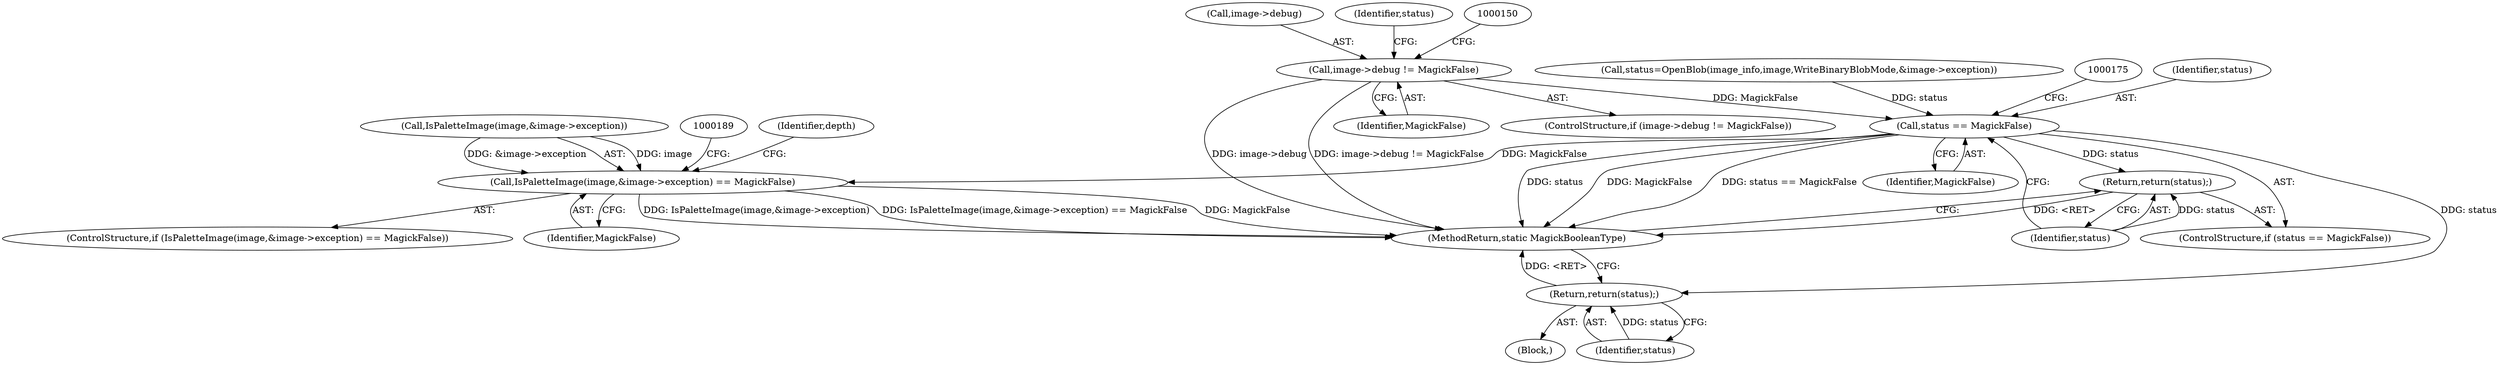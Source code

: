 digraph "0_ImageMagick_6233ef75bb973745ab1092b59aea8fe316f09074@pointer" {
"1000144" [label="(Call,image->debug != MagickFalse)"];
"1000169" [label="(Call,status == MagickFalse)"];
"1000172" [label="(Return,return(status);)"];
"1000180" [label="(Call,IsPaletteImage(image,&image->exception) == MagickFalse)"];
"1000559" [label="(Return,return(status);)"];
"1000180" [label="(Call,IsPaletteImage(image,&image->exception) == MagickFalse)"];
"1000169" [label="(Call,status == MagickFalse)"];
"1000148" [label="(Identifier,MagickFalse)"];
"1000143" [label="(ControlStructure,if (image->debug != MagickFalse))"];
"1000561" [label="(MethodReturn,static MagickBooleanType)"];
"1000179" [label="(ControlStructure,if (IsPaletteImage(image,&image->exception) == MagickFalse))"];
"1000172" [label="(Return,return(status);)"];
"1000559" [label="(Return,return(status);)"];
"1000107" [label="(Block,)"];
"1000145" [label="(Call,image->debug)"];
"1000144" [label="(Call,image->debug != MagickFalse)"];
"1000181" [label="(Call,IsPaletteImage(image,&image->exception))"];
"1000187" [label="(Identifier,MagickFalse)"];
"1000159" [label="(Identifier,status)"];
"1000194" [label="(Identifier,depth)"];
"1000170" [label="(Identifier,status)"];
"1000173" [label="(Identifier,status)"];
"1000560" [label="(Identifier,status)"];
"1000158" [label="(Call,status=OpenBlob(image_info,image,WriteBinaryBlobMode,&image->exception))"];
"1000168" [label="(ControlStructure,if (status == MagickFalse))"];
"1000171" [label="(Identifier,MagickFalse)"];
"1000144" -> "1000143"  [label="AST: "];
"1000144" -> "1000148"  [label="CFG: "];
"1000145" -> "1000144"  [label="AST: "];
"1000148" -> "1000144"  [label="AST: "];
"1000150" -> "1000144"  [label="CFG: "];
"1000159" -> "1000144"  [label="CFG: "];
"1000144" -> "1000561"  [label="DDG: image->debug != MagickFalse"];
"1000144" -> "1000561"  [label="DDG: image->debug"];
"1000144" -> "1000169"  [label="DDG: MagickFalse"];
"1000169" -> "1000168"  [label="AST: "];
"1000169" -> "1000171"  [label="CFG: "];
"1000170" -> "1000169"  [label="AST: "];
"1000171" -> "1000169"  [label="AST: "];
"1000173" -> "1000169"  [label="CFG: "];
"1000175" -> "1000169"  [label="CFG: "];
"1000169" -> "1000561"  [label="DDG: status == MagickFalse"];
"1000169" -> "1000561"  [label="DDG: MagickFalse"];
"1000169" -> "1000561"  [label="DDG: status"];
"1000158" -> "1000169"  [label="DDG: status"];
"1000169" -> "1000172"  [label="DDG: status"];
"1000169" -> "1000180"  [label="DDG: MagickFalse"];
"1000169" -> "1000559"  [label="DDG: status"];
"1000172" -> "1000168"  [label="AST: "];
"1000172" -> "1000173"  [label="CFG: "];
"1000173" -> "1000172"  [label="AST: "];
"1000561" -> "1000172"  [label="CFG: "];
"1000172" -> "1000561"  [label="DDG: <RET>"];
"1000173" -> "1000172"  [label="DDG: status"];
"1000180" -> "1000179"  [label="AST: "];
"1000180" -> "1000187"  [label="CFG: "];
"1000181" -> "1000180"  [label="AST: "];
"1000187" -> "1000180"  [label="AST: "];
"1000189" -> "1000180"  [label="CFG: "];
"1000194" -> "1000180"  [label="CFG: "];
"1000180" -> "1000561"  [label="DDG: MagickFalse"];
"1000180" -> "1000561"  [label="DDG: IsPaletteImage(image,&image->exception)"];
"1000180" -> "1000561"  [label="DDG: IsPaletteImage(image,&image->exception) == MagickFalse"];
"1000181" -> "1000180"  [label="DDG: image"];
"1000181" -> "1000180"  [label="DDG: &image->exception"];
"1000559" -> "1000107"  [label="AST: "];
"1000559" -> "1000560"  [label="CFG: "];
"1000560" -> "1000559"  [label="AST: "];
"1000561" -> "1000559"  [label="CFG: "];
"1000559" -> "1000561"  [label="DDG: <RET>"];
"1000560" -> "1000559"  [label="DDG: status"];
}
